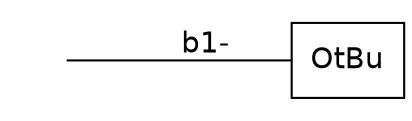 graph G {graph [splines=false dpi=72 outputorder="edgesfirst"];
node [shape="none" fontname=DejaVuSans labelfontsize=12 label="none" size=50 fixedsize="true" scale="true"];
edge [labelfontsize=12 fontname=DejaVuSans labeldistance=1.2 labelangle=320.0];
rankdir=LR nodesep="0.05" ranksep="0.8";
0 [shape=box label="OtBu"]
1 [label="" height="0.7" image="includes/MolecularMetadata/Sugars/SNFG_Symbol_Images/DGal.svg"];
1--0 [label="b1-" headclip=true tailclip=false];
}
